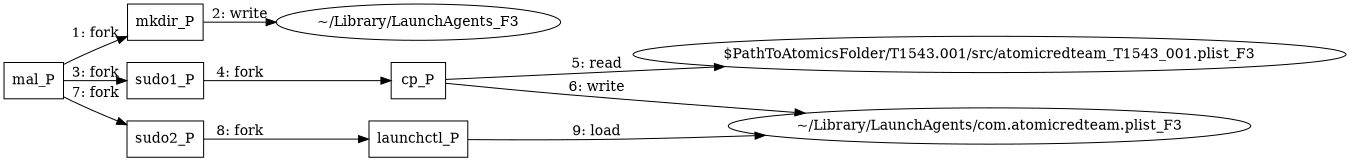 digraph "T1543.001" {
rankdir="LR"
size="9"
fixedsize="false"
splines="true"
nodesep=0.3
ranksep=0
fontsize=10
overlap="scalexy"
engine= "neato"
	"mal_P" [node_type=Process shape=box]
	"mkdir_P" [node_type=Process shape=box]
	"sudo1_P" [node_type=Process shape=box]
	"cp_P" [node_type=Process shape=box]
	"sudo2_P" [node_type=Process shape=box]
	"launchctl_P" [node_type=Process shape=box]
	"~/Library/LaunchAgents_F3" [node_type=File shape=ellipse]
	"$PathToAtomicsFolder/T1543.001/src/atomicredteam_T1543_001.plist_F3" [node_type=File shape=ellipse]
	"~/Library/LaunchAgents/com.atomicredteam.plist_F3" [node_type=File shape=ellipse]
	"mal_P" -> "mkdir_P" [label="1: fork"]
	"mkdir_P" -> "~/Library/LaunchAgents_F3" [label="2: write"]
	"mal_P" -> "sudo1_P" [label="3: fork"]
	"sudo1_P" -> "cp_P" [label="4: fork"]
	"cp_P" -> "$PathToAtomicsFolder/T1543.001/src/atomicredteam_T1543_001.plist_F3" [label="5: read"]
	"cp_P" -> "~/Library/LaunchAgents/com.atomicredteam.plist_F3" [label="6: write"]
	"mal_P" -> "sudo2_P" [label="7: fork"]
	"sudo2_P" -> "launchctl_P" [label="8: fork"]
	"launchctl_P" -> "~/Library/LaunchAgents/com.atomicredteam.plist_F3" [label="9: load"]
}
